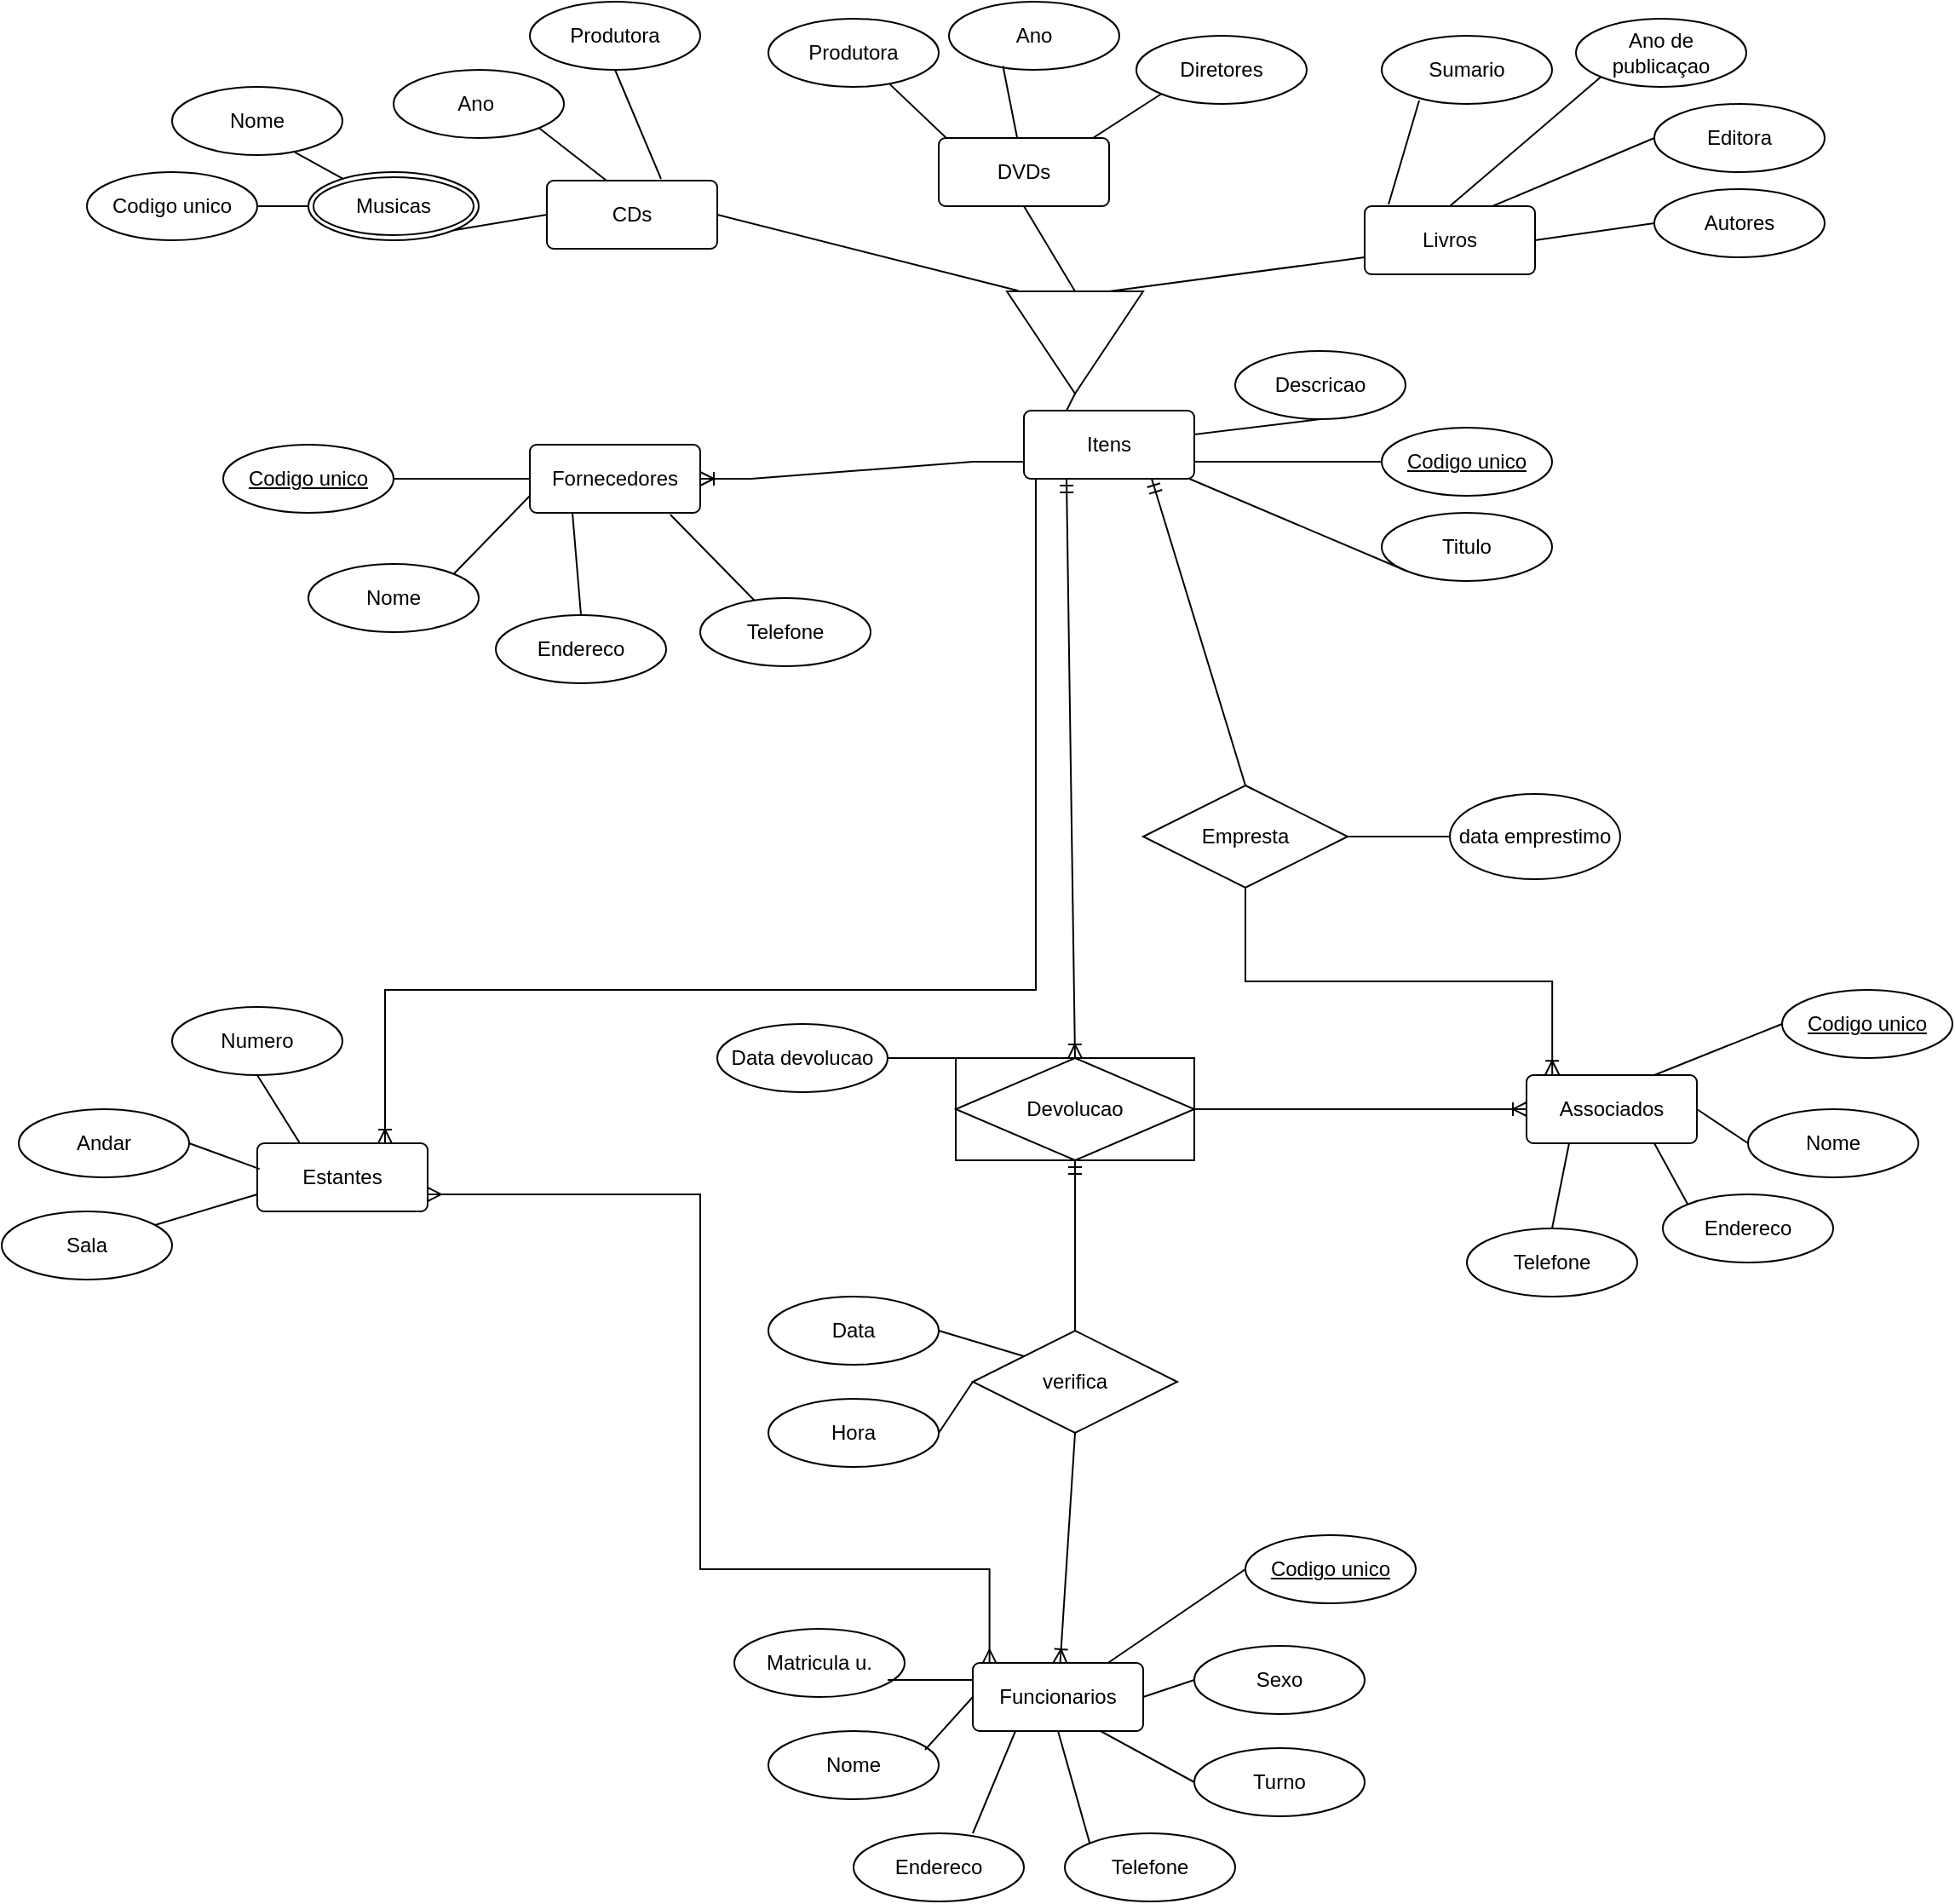 <mxfile version="20.4.0" type="github">
  <diagram id="hpWiv_jural1kcYw1NPe" name="Página-1">
    <mxGraphModel dx="2324" dy="802" grid="1" gridSize="10" guides="1" tooltips="1" connect="1" arrows="1" fold="1" page="1" pageScale="1" pageWidth="827" pageHeight="1169" math="0" shadow="0">
      <root>
        <mxCell id="0" />
        <mxCell id="1" parent="0" />
        <mxCell id="-ycZo09rl3yxQQLWmrfk-1" value="Itens" style="rounded=1;arcSize=10;whiteSpace=wrap;html=1;align=center;" parent="1" vertex="1">
          <mxGeometry x="80" y="250" width="100" height="40" as="geometry" />
        </mxCell>
        <mxCell id="-ycZo09rl3yxQQLWmrfk-4" value="Titulo" style="ellipse;whiteSpace=wrap;html=1;align=center;" parent="1" vertex="1">
          <mxGeometry x="290" y="310" width="100" height="40" as="geometry" />
        </mxCell>
        <mxCell id="-ycZo09rl3yxQQLWmrfk-5" value="Descricao" style="ellipse;whiteSpace=wrap;html=1;align=center;" parent="1" vertex="1">
          <mxGeometry x="204" y="215" width="100" height="40" as="geometry" />
        </mxCell>
        <mxCell id="-ycZo09rl3yxQQLWmrfk-6" value="" style="endArrow=none;html=1;rounded=0;entryX=0.5;entryY=1;entryDx=0;entryDy=0;" parent="1" source="-ycZo09rl3yxQQLWmrfk-1" target="-ycZo09rl3yxQQLWmrfk-5" edge="1">
          <mxGeometry relative="1" as="geometry">
            <mxPoint x="250" y="360" as="sourcePoint" />
            <mxPoint x="410" y="360" as="targetPoint" />
            <Array as="points" />
          </mxGeometry>
        </mxCell>
        <mxCell id="-ycZo09rl3yxQQLWmrfk-7" value="" style="endArrow=none;html=1;rounded=0;entryX=0;entryY=1;entryDx=0;entryDy=0;" parent="1" source="-ycZo09rl3yxQQLWmrfk-1" target="-ycZo09rl3yxQQLWmrfk-4" edge="1">
          <mxGeometry relative="1" as="geometry">
            <mxPoint x="250" y="360" as="sourcePoint" />
            <mxPoint x="410" y="360" as="targetPoint" />
          </mxGeometry>
        </mxCell>
        <mxCell id="-ycZo09rl3yxQQLWmrfk-20" value="" style="endArrow=none;html=1;rounded=0;exitX=1;exitY=0.75;exitDx=0;exitDy=0;entryX=0;entryY=0.5;entryDx=0;entryDy=0;" parent="1" source="-ycZo09rl3yxQQLWmrfk-1" target="Kw8Kez0jy3es5rZTlUXS-15" edge="1">
          <mxGeometry relative="1" as="geometry">
            <mxPoint x="250" y="310" as="sourcePoint" />
            <mxPoint x="322.187" y="349.571" as="targetPoint" />
          </mxGeometry>
        </mxCell>
        <mxCell id="-ycZo09rl3yxQQLWmrfk-24" value="Musicas" style="ellipse;shape=doubleEllipse;margin=3;whiteSpace=wrap;html=1;align=center;" parent="1" vertex="1">
          <mxGeometry x="-340" y="110" width="100" height="40" as="geometry" />
        </mxCell>
        <mxCell id="-ycZo09rl3yxQQLWmrfk-25" value="Produtora" style="ellipse;whiteSpace=wrap;html=1;align=center;" parent="1" vertex="1">
          <mxGeometry x="-210" y="10" width="100" height="40" as="geometry" />
        </mxCell>
        <mxCell id="-ycZo09rl3yxQQLWmrfk-26" value="Ano&amp;nbsp;" style="ellipse;whiteSpace=wrap;html=1;align=center;" parent="1" vertex="1">
          <mxGeometry x="-290" y="50" width="100" height="40" as="geometry" />
        </mxCell>
        <mxCell id="-ycZo09rl3yxQQLWmrfk-27" value="" style="endArrow=none;html=1;rounded=0;exitX=0.67;exitY=-0.025;exitDx=0;exitDy=0;entryX=0.5;entryY=1;entryDx=0;entryDy=0;exitPerimeter=0;" parent="1" target="-ycZo09rl3yxQQLWmrfk-25" edge="1" source="Kw8Kez0jy3es5rZTlUXS-4">
          <mxGeometry relative="1" as="geometry">
            <mxPoint x="-170" y="150" as="sourcePoint" />
            <mxPoint x="170" y="100" as="targetPoint" />
          </mxGeometry>
        </mxCell>
        <mxCell id="-ycZo09rl3yxQQLWmrfk-28" value="" style="endArrow=none;html=1;rounded=0;entryX=1;entryY=1;entryDx=0;entryDy=0;exitX=0.35;exitY=0;exitDx=0;exitDy=0;exitPerimeter=0;" parent="1" source="Kw8Kez0jy3es5rZTlUXS-4" target="-ycZo09rl3yxQQLWmrfk-26" edge="1">
          <mxGeometry relative="1" as="geometry">
            <mxPoint x="-205.355" y="155.858" as="sourcePoint" />
            <mxPoint x="170" y="100" as="targetPoint" />
          </mxGeometry>
        </mxCell>
        <mxCell id="-ycZo09rl3yxQQLWmrfk-29" value="" style="endArrow=none;html=1;rounded=0;exitX=1;exitY=1;exitDx=0;exitDy=0;entryX=0;entryY=0.5;entryDx=0;entryDy=0;" parent="1" source="-ycZo09rl3yxQQLWmrfk-24" target="Kw8Kez0jy3es5rZTlUXS-4" edge="1">
          <mxGeometry relative="1" as="geometry">
            <mxPoint x="-200" y="80" as="sourcePoint" />
            <mxPoint x="-220" y="170" as="targetPoint" />
          </mxGeometry>
        </mxCell>
        <mxCell id="-ycZo09rl3yxQQLWmrfk-30" value="Nome" style="ellipse;whiteSpace=wrap;html=1;align=center;" parent="1" vertex="1">
          <mxGeometry x="-420" y="60" width="100" height="40" as="geometry" />
        </mxCell>
        <mxCell id="-ycZo09rl3yxQQLWmrfk-31" value="Codigo unico" style="ellipse;whiteSpace=wrap;html=1;align=center;" parent="1" vertex="1">
          <mxGeometry x="-470" y="110" width="100" height="40" as="geometry" />
        </mxCell>
        <mxCell id="-ycZo09rl3yxQQLWmrfk-32" value="" style="endArrow=none;html=1;rounded=0;exitX=0;exitY=0.5;exitDx=0;exitDy=0;entryX=1;entryY=0.5;entryDx=0;entryDy=0;" parent="1" source="-ycZo09rl3yxQQLWmrfk-24" target="-ycZo09rl3yxQQLWmrfk-31" edge="1">
          <mxGeometry relative="1" as="geometry">
            <mxPoint x="-150" y="40" as="sourcePoint" />
            <mxPoint x="10" y="40" as="targetPoint" />
          </mxGeometry>
        </mxCell>
        <mxCell id="-ycZo09rl3yxQQLWmrfk-33" value="" style="endArrow=none;html=1;rounded=0;exitX=0.72;exitY=0.957;exitDx=0;exitDy=0;exitPerimeter=0;" parent="1" source="-ycZo09rl3yxQQLWmrfk-30" target="-ycZo09rl3yxQQLWmrfk-24" edge="1">
          <mxGeometry relative="1" as="geometry">
            <mxPoint x="-340" y="30" as="sourcePoint" />
            <mxPoint x="-180" y="30" as="targetPoint" />
          </mxGeometry>
        </mxCell>
        <mxCell id="-ycZo09rl3yxQQLWmrfk-36" value="Diretores" style="ellipse;whiteSpace=wrap;html=1;align=center;" parent="1" vertex="1">
          <mxGeometry x="146" y="30" width="100" height="40" as="geometry" />
        </mxCell>
        <mxCell id="-ycZo09rl3yxQQLWmrfk-37" value="Ano" style="ellipse;whiteSpace=wrap;html=1;align=center;" parent="1" vertex="1">
          <mxGeometry x="36" y="10" width="100" height="40" as="geometry" />
        </mxCell>
        <mxCell id="-ycZo09rl3yxQQLWmrfk-38" value="Produtora" style="ellipse;whiteSpace=wrap;html=1;align=center;" parent="1" vertex="1">
          <mxGeometry x="-70" y="20" width="100" height="40" as="geometry" />
        </mxCell>
        <mxCell id="-ycZo09rl3yxQQLWmrfk-39" value="" style="endArrow=none;html=1;rounded=0;exitX=0;exitY=0;exitDx=0;exitDy=0;entryX=0.714;entryY=0.964;entryDx=0;entryDy=0;entryPerimeter=0;" parent="1" target="-ycZo09rl3yxQQLWmrfk-38" edge="1">
          <mxGeometry relative="1" as="geometry">
            <mxPoint x="40.645" y="95.858" as="sourcePoint" />
            <mxPoint x="236" y="130" as="targetPoint" />
          </mxGeometry>
        </mxCell>
        <mxCell id="-ycZo09rl3yxQQLWmrfk-40" value="" style="endArrow=none;html=1;rounded=0;exitX=0.317;exitY=0.943;exitDx=0;exitDy=0;exitPerimeter=0;" parent="1" source="-ycZo09rl3yxQQLWmrfk-37" edge="1">
          <mxGeometry relative="1" as="geometry">
            <mxPoint x="76" y="50" as="sourcePoint" />
            <mxPoint x="76.05" y="90" as="targetPoint" />
          </mxGeometry>
        </mxCell>
        <mxCell id="-ycZo09rl3yxQQLWmrfk-41" value="" style="endArrow=none;html=1;rounded=0;entryX=0;entryY=1;entryDx=0;entryDy=0;exitX=1;exitY=0;exitDx=0;exitDy=0;" parent="1" target="-ycZo09rl3yxQQLWmrfk-36" edge="1">
          <mxGeometry relative="1" as="geometry">
            <mxPoint x="111.355" y="95.858" as="sourcePoint" />
            <mxPoint x="286" y="80" as="targetPoint" />
          </mxGeometry>
        </mxCell>
        <mxCell id="-ycZo09rl3yxQQLWmrfk-47" value="" style="endArrow=none;html=1;rounded=0;entryX=0.25;entryY=0;entryDx=0;entryDy=0;exitX=1;exitY=0.5;exitDx=0;exitDy=0;" parent="1" source="Kw8Kez0jy3es5rZTlUXS-1" target="-ycZo09rl3yxQQLWmrfk-1" edge="1">
          <mxGeometry relative="1" as="geometry">
            <mxPoint x="70" y="140" as="sourcePoint" />
            <mxPoint x="230" y="140" as="targetPoint" />
          </mxGeometry>
        </mxCell>
        <mxCell id="-ycZo09rl3yxQQLWmrfk-48" value="" style="endArrow=none;html=1;rounded=0;entryX=-0.006;entryY=0.917;entryDx=0;entryDy=0;exitX=1;exitY=0.5;exitDx=0;exitDy=0;entryPerimeter=0;" parent="1" source="Kw8Kez0jy3es5rZTlUXS-4" target="Kw8Kez0jy3es5rZTlUXS-1" edge="1">
          <mxGeometry relative="1" as="geometry">
            <mxPoint x="-30" y="270" as="sourcePoint" />
            <mxPoint x="230" y="140" as="targetPoint" />
          </mxGeometry>
        </mxCell>
        <mxCell id="-ycZo09rl3yxQQLWmrfk-50" value="Associados" style="rounded=1;arcSize=10;whiteSpace=wrap;html=1;align=center;" parent="1" vertex="1">
          <mxGeometry x="375" y="640" width="100" height="40" as="geometry" />
        </mxCell>
        <mxCell id="-ycZo09rl3yxQQLWmrfk-51" value="Funcionarios" style="rounded=1;arcSize=10;whiteSpace=wrap;html=1;align=center;" parent="1" vertex="1">
          <mxGeometry x="50" y="985" width="100" height="40" as="geometry" />
        </mxCell>
        <mxCell id="-ycZo09rl3yxQQLWmrfk-52" value="Fornecedores" style="rounded=1;arcSize=10;whiteSpace=wrap;html=1;align=center;" parent="1" vertex="1">
          <mxGeometry x="-210" y="270" width="100" height="40" as="geometry" />
        </mxCell>
        <mxCell id="-ycZo09rl3yxQQLWmrfk-54" value="Endereco" style="ellipse;whiteSpace=wrap;html=1;align=center;" parent="1" vertex="1">
          <mxGeometry x="-230" y="370" width="100" height="40" as="geometry" />
        </mxCell>
        <mxCell id="-ycZo09rl3yxQQLWmrfk-55" value="Nome" style="ellipse;whiteSpace=wrap;html=1;align=center;" parent="1" vertex="1">
          <mxGeometry x="-340" y="340" width="100" height="40" as="geometry" />
        </mxCell>
        <mxCell id="-ycZo09rl3yxQQLWmrfk-57" value="" style="endArrow=none;html=1;rounded=0;exitX=1;exitY=0.5;exitDx=0;exitDy=0;" parent="1" edge="1" source="Kw8Kez0jy3es5rZTlUXS-16">
          <mxGeometry relative="1" as="geometry">
            <mxPoint x="-280" y="290" as="sourcePoint" />
            <mxPoint x="-210" y="290" as="targetPoint" />
          </mxGeometry>
        </mxCell>
        <mxCell id="-ycZo09rl3yxQQLWmrfk-58" value="" style="endArrow=none;html=1;rounded=0;entryX=0;entryY=0.75;entryDx=0;entryDy=0;exitX=1;exitY=0;exitDx=0;exitDy=0;" parent="1" source="-ycZo09rl3yxQQLWmrfk-55" target="-ycZo09rl3yxQQLWmrfk-52" edge="1">
          <mxGeometry relative="1" as="geometry">
            <mxPoint x="-270" y="340" as="sourcePoint" />
            <mxPoint x="-110" y="340" as="targetPoint" />
          </mxGeometry>
        </mxCell>
        <mxCell id="-ycZo09rl3yxQQLWmrfk-59" value="" style="endArrow=none;html=1;rounded=0;entryX=0.25;entryY=1;entryDx=0;entryDy=0;" parent="1" target="-ycZo09rl3yxQQLWmrfk-52" edge="1">
          <mxGeometry relative="1" as="geometry">
            <mxPoint x="-180" y="370" as="sourcePoint" />
            <mxPoint x="-20" y="370" as="targetPoint" />
          </mxGeometry>
        </mxCell>
        <mxCell id="-ycZo09rl3yxQQLWmrfk-60" value="" style="endArrow=none;html=1;rounded=0;entryX=0.824;entryY=1.025;entryDx=0;entryDy=0;entryPerimeter=0;startArrow=none;" parent="1" source="-ycZo09rl3yxQQLWmrfk-53" target="-ycZo09rl3yxQQLWmrfk-52" edge="1">
          <mxGeometry relative="1" as="geometry">
            <mxPoint x="-60" y="380" as="sourcePoint" />
            <mxPoint x="90" y="370" as="targetPoint" />
          </mxGeometry>
        </mxCell>
        <mxCell id="-ycZo09rl3yxQQLWmrfk-62" value="Matricula u." style="ellipse;whiteSpace=wrap;html=1;align=center;" parent="1" vertex="1">
          <mxGeometry x="-90" y="965" width="100" height="40" as="geometry" />
        </mxCell>
        <mxCell id="-ycZo09rl3yxQQLWmrfk-63" value="Nome" style="ellipse;whiteSpace=wrap;html=1;align=center;" parent="1" vertex="1">
          <mxGeometry x="-70" y="1025" width="100" height="40" as="geometry" />
        </mxCell>
        <mxCell id="-ycZo09rl3yxQQLWmrfk-64" value="Sexo" style="ellipse;whiteSpace=wrap;html=1;align=center;" parent="1" vertex="1">
          <mxGeometry x="180" y="975" width="100" height="40" as="geometry" />
        </mxCell>
        <mxCell id="-ycZo09rl3yxQQLWmrfk-65" value="Turno" style="ellipse;whiteSpace=wrap;html=1;align=center;" parent="1" vertex="1">
          <mxGeometry x="180" y="1035" width="100" height="40" as="geometry" />
        </mxCell>
        <mxCell id="-ycZo09rl3yxQQLWmrfk-66" value="Telefone" style="ellipse;whiteSpace=wrap;html=1;align=center;" parent="1" vertex="1">
          <mxGeometry x="104" y="1085.0" width="100" height="40" as="geometry" />
        </mxCell>
        <mxCell id="-ycZo09rl3yxQQLWmrfk-67" value="Endereco" style="ellipse;whiteSpace=wrap;html=1;align=center;" parent="1" vertex="1">
          <mxGeometry x="-20" y="1085.0" width="100" height="40" as="geometry" />
        </mxCell>
        <mxCell id="-ycZo09rl3yxQQLWmrfk-68" value="" style="endArrow=none;html=1;rounded=0;exitX=0;exitY=0.5;exitDx=0;exitDy=0;" parent="1" source="Kw8Kez0jy3es5rZTlUXS-18" target="-ycZo09rl3yxQQLWmrfk-51" edge="1">
          <mxGeometry relative="1" as="geometry">
            <mxPoint x="218.799" y="924.204" as="sourcePoint" />
            <mxPoint x="210" y="945" as="targetPoint" />
            <Array as="points" />
          </mxGeometry>
        </mxCell>
        <mxCell id="-ycZo09rl3yxQQLWmrfk-69" value="" style="endArrow=none;html=1;rounded=0;entryX=0;entryY=0.25;entryDx=0;entryDy=0;" parent="1" target="-ycZo09rl3yxQQLWmrfk-51" edge="1">
          <mxGeometry relative="1" as="geometry">
            <mxPoint y="995" as="sourcePoint" />
            <mxPoint x="160" y="995" as="targetPoint" />
          </mxGeometry>
        </mxCell>
        <mxCell id="-ycZo09rl3yxQQLWmrfk-70" value="" style="endArrow=none;html=1;rounded=0;entryX=0;entryY=0.5;entryDx=0;entryDy=0;exitX=0.92;exitY=0.275;exitDx=0;exitDy=0;exitPerimeter=0;" parent="1" source="-ycZo09rl3yxQQLWmrfk-63" target="-ycZo09rl3yxQQLWmrfk-51" edge="1">
          <mxGeometry relative="1" as="geometry">
            <mxPoint x="20" y="1045.0" as="sourcePoint" />
            <mxPoint x="180" y="1045.0" as="targetPoint" />
          </mxGeometry>
        </mxCell>
        <mxCell id="-ycZo09rl3yxQQLWmrfk-71" value="" style="endArrow=none;html=1;rounded=0;entryX=0.25;entryY=1;entryDx=0;entryDy=0;" parent="1" target="-ycZo09rl3yxQQLWmrfk-51" edge="1">
          <mxGeometry relative="1" as="geometry">
            <mxPoint x="50" y="1085.0" as="sourcePoint" />
            <mxPoint x="210" y="1085.0" as="targetPoint" />
          </mxGeometry>
        </mxCell>
        <mxCell id="-ycZo09rl3yxQQLWmrfk-72" value="" style="endArrow=none;html=1;rounded=0;exitX=0;exitY=0;exitDx=0;exitDy=0;entryX=0.5;entryY=1;entryDx=0;entryDy=0;" parent="1" source="-ycZo09rl3yxQQLWmrfk-66" target="-ycZo09rl3yxQQLWmrfk-51" edge="1">
          <mxGeometry relative="1" as="geometry">
            <mxPoint x="120" y="1085.0" as="sourcePoint" />
            <mxPoint x="280" y="1085.0" as="targetPoint" />
          </mxGeometry>
        </mxCell>
        <mxCell id="-ycZo09rl3yxQQLWmrfk-73" value="" style="endArrow=none;html=1;rounded=0;entryX=0.75;entryY=1;entryDx=0;entryDy=0;" parent="1" target="-ycZo09rl3yxQQLWmrfk-51" edge="1">
          <mxGeometry relative="1" as="geometry">
            <mxPoint x="180" y="1055.0" as="sourcePoint" />
            <mxPoint x="340" y="1055.0" as="targetPoint" />
          </mxGeometry>
        </mxCell>
        <mxCell id="-ycZo09rl3yxQQLWmrfk-74" value="" style="endArrow=none;html=1;rounded=0;entryX=0;entryY=0.5;entryDx=0;entryDy=0;exitX=1;exitY=0.5;exitDx=0;exitDy=0;" parent="1" source="-ycZo09rl3yxQQLWmrfk-51" target="-ycZo09rl3yxQQLWmrfk-64" edge="1">
          <mxGeometry relative="1" as="geometry">
            <mxPoint x="140" y="1005" as="sourcePoint" />
            <mxPoint x="280" y="1005" as="targetPoint" />
          </mxGeometry>
        </mxCell>
        <mxCell id="-ycZo09rl3yxQQLWmrfk-75" value="Telefone" style="ellipse;whiteSpace=wrap;html=1;align=center;" parent="1" vertex="1">
          <mxGeometry x="340" y="730" width="100" height="40" as="geometry" />
        </mxCell>
        <mxCell id="-ycZo09rl3yxQQLWmrfk-76" value="Endereco" style="ellipse;whiteSpace=wrap;html=1;align=center;" parent="1" vertex="1">
          <mxGeometry x="455" y="710" width="100" height="40" as="geometry" />
        </mxCell>
        <mxCell id="-ycZo09rl3yxQQLWmrfk-77" value="Nome" style="ellipse;whiteSpace=wrap;html=1;align=center;" parent="1" vertex="1">
          <mxGeometry x="505" y="660" width="100" height="40" as="geometry" />
        </mxCell>
        <mxCell id="-ycZo09rl3yxQQLWmrfk-79" value="" style="endArrow=none;html=1;rounded=0;entryX=0.5;entryY=0;entryDx=0;entryDy=0;exitX=0.25;exitY=1;exitDx=0;exitDy=0;" parent="1" source="-ycZo09rl3yxQQLWmrfk-50" target="-ycZo09rl3yxQQLWmrfk-75" edge="1">
          <mxGeometry relative="1" as="geometry">
            <mxPoint x="395" y="680" as="sourcePoint" />
            <mxPoint x="395" y="720" as="targetPoint" />
          </mxGeometry>
        </mxCell>
        <mxCell id="-ycZo09rl3yxQQLWmrfk-80" value="" style="endArrow=none;html=1;rounded=0;entryX=0.75;entryY=1;entryDx=0;entryDy=0;exitX=0;exitY=0;exitDx=0;exitDy=0;" parent="1" source="-ycZo09rl3yxQQLWmrfk-76" target="-ycZo09rl3yxQQLWmrfk-50" edge="1">
          <mxGeometry relative="1" as="geometry">
            <mxPoint x="475" y="710" as="sourcePoint" />
            <mxPoint x="635" y="710" as="targetPoint" />
          </mxGeometry>
        </mxCell>
        <mxCell id="-ycZo09rl3yxQQLWmrfk-81" value="" style="endArrow=none;html=1;rounded=0;entryX=1;entryY=0.5;entryDx=0;entryDy=0;" parent="1" target="-ycZo09rl3yxQQLWmrfk-50" edge="1">
          <mxGeometry relative="1" as="geometry">
            <mxPoint x="505" y="680" as="sourcePoint" />
            <mxPoint x="665" y="680" as="targetPoint" />
          </mxGeometry>
        </mxCell>
        <mxCell id="-ycZo09rl3yxQQLWmrfk-82" value="" style="endArrow=none;html=1;rounded=0;entryX=0.75;entryY=0;entryDx=0;entryDy=0;exitX=0;exitY=0.5;exitDx=0;exitDy=0;" parent="1" target="-ycZo09rl3yxQQLWmrfk-50" edge="1" source="Kw8Kez0jy3es5rZTlUXS-19">
          <mxGeometry relative="1" as="geometry">
            <mxPoint x="515" y="620" as="sourcePoint" />
            <mxPoint x="675" y="620" as="targetPoint" />
          </mxGeometry>
        </mxCell>
        <mxCell id="-ycZo09rl3yxQQLWmrfk-87" value="data emprestimo" style="ellipse;whiteSpace=wrap;html=1;align=center;" parent="1" vertex="1">
          <mxGeometry x="330" y="475" width="100" height="50" as="geometry" />
        </mxCell>
        <mxCell id="-ycZo09rl3yxQQLWmrfk-88" value="" style="endArrow=none;html=1;rounded=0;entryX=0;entryY=0.5;entryDx=0;entryDy=0;exitX=1;exitY=0.5;exitDx=0;exitDy=0;" parent="1" source="Kw8Kez0jy3es5rZTlUXS-23" target="-ycZo09rl3yxQQLWmrfk-87" edge="1">
          <mxGeometry relative="1" as="geometry">
            <mxPoint x="264" y="500" as="sourcePoint" />
            <mxPoint x="-260" y="415" as="targetPoint" />
          </mxGeometry>
        </mxCell>
        <mxCell id="-ycZo09rl3yxQQLWmrfk-92" value="" style="fontSize=12;html=1;endArrow=ERoneToMany;rounded=0;exitX=0.5;exitY=1;exitDx=0;exitDy=0;startArrow=none;" parent="1" source="-ycZo09rl3yxQQLWmrfk-95" target="-ycZo09rl3yxQQLWmrfk-51" edge="1">
          <mxGeometry width="100" height="100" relative="1" as="geometry">
            <mxPoint x="114" y="961.36" as="sourcePoint" />
            <mxPoint x="110" y="980" as="targetPoint" />
          </mxGeometry>
        </mxCell>
        <mxCell id="-ycZo09rl3yxQQLWmrfk-93" value="Data devolucao" style="ellipse;whiteSpace=wrap;html=1;align=center;" parent="1" vertex="1">
          <mxGeometry x="-100" y="610" width="100" height="40" as="geometry" />
        </mxCell>
        <mxCell id="-ycZo09rl3yxQQLWmrfk-94" value="" style="endArrow=none;html=1;rounded=0;entryX=0.75;entryY=0;entryDx=0;entryDy=0;exitX=1;exitY=0.5;exitDx=0;exitDy=0;" parent="1" source="-ycZo09rl3yxQQLWmrfk-93" target="-ycZo09rl3yxQQLWmrfk-116" edge="1">
          <mxGeometry relative="1" as="geometry">
            <mxPoint x="20" y="590" as="sourcePoint" />
            <mxPoint x="50" y="660" as="targetPoint" />
          </mxGeometry>
        </mxCell>
        <mxCell id="-ycZo09rl3yxQQLWmrfk-95" value="verifica" style="shape=rhombus;perimeter=rhombusPerimeter;whiteSpace=wrap;html=1;align=center;" parent="1" vertex="1">
          <mxGeometry x="50" y="790" width="120" height="60" as="geometry" />
        </mxCell>
        <mxCell id="-ycZo09rl3yxQQLWmrfk-98" value="Hora" style="ellipse;whiteSpace=wrap;html=1;align=center;" parent="1" vertex="1">
          <mxGeometry x="-70" y="830" width="100" height="40" as="geometry" />
        </mxCell>
        <mxCell id="-ycZo09rl3yxQQLWmrfk-99" value="" style="endArrow=none;html=1;rounded=0;exitX=0;exitY=0.5;exitDx=0;exitDy=0;entryX=1;entryY=0.5;entryDx=0;entryDy=0;" parent="1" source="-ycZo09rl3yxQQLWmrfk-95" target="-ycZo09rl3yxQQLWmrfk-98" edge="1">
          <mxGeometry relative="1" as="geometry">
            <mxPoint x="54" y="931.36" as="sourcePoint" />
            <mxPoint x="-34.645" y="920.002" as="targetPoint" />
          </mxGeometry>
        </mxCell>
        <mxCell id="-ycZo09rl3yxQQLWmrfk-100" value="Data" style="ellipse;whiteSpace=wrap;html=1;align=center;" parent="1" vertex="1">
          <mxGeometry x="-70" y="770" width="100" height="40" as="geometry" />
        </mxCell>
        <mxCell id="-ycZo09rl3yxQQLWmrfk-101" value="" style="endArrow=none;html=1;rounded=0;exitX=1;exitY=0.5;exitDx=0;exitDy=0;entryX=0;entryY=0;entryDx=0;entryDy=0;" parent="1" source="-ycZo09rl3yxQQLWmrfk-100" target="-ycZo09rl3yxQQLWmrfk-95" edge="1">
          <mxGeometry relative="1" as="geometry">
            <mxPoint x="170" y="910" as="sourcePoint" />
            <mxPoint x="300" y="920" as="targetPoint" />
          </mxGeometry>
        </mxCell>
        <mxCell id="-ycZo09rl3yxQQLWmrfk-53" value="Telefone" style="ellipse;whiteSpace=wrap;html=1;align=center;" parent="1" vertex="1">
          <mxGeometry x="-110" y="360" width="100" height="40" as="geometry" />
        </mxCell>
        <mxCell id="-ycZo09rl3yxQQLWmrfk-103" value="Estantes" style="rounded=1;arcSize=10;whiteSpace=wrap;html=1;align=center;" parent="1" vertex="1">
          <mxGeometry x="-370" y="680" width="100" height="40" as="geometry" />
        </mxCell>
        <mxCell id="-ycZo09rl3yxQQLWmrfk-104" value="Numero" style="ellipse;whiteSpace=wrap;html=1;align=center;" parent="1" vertex="1">
          <mxGeometry x="-420" y="600" width="100" height="40" as="geometry" />
        </mxCell>
        <mxCell id="-ycZo09rl3yxQQLWmrfk-105" value="Sala" style="ellipse;whiteSpace=wrap;html=1;align=center;" parent="1" vertex="1">
          <mxGeometry x="-520" y="720" width="100" height="40" as="geometry" />
        </mxCell>
        <mxCell id="-ycZo09rl3yxQQLWmrfk-106" value="Andar" style="ellipse;whiteSpace=wrap;html=1;align=center;" parent="1" vertex="1">
          <mxGeometry x="-510" y="660" width="100" height="40" as="geometry" />
        </mxCell>
        <mxCell id="-ycZo09rl3yxQQLWmrfk-107" value="" style="endArrow=none;html=1;rounded=0;exitX=0.25;exitY=0;exitDx=0;exitDy=0;entryX=0.5;entryY=1;entryDx=0;entryDy=0;" parent="1" source="-ycZo09rl3yxQQLWmrfk-103" target="-ycZo09rl3yxQQLWmrfk-104" edge="1">
          <mxGeometry relative="1" as="geometry">
            <mxPoint x="-10" y="650" as="sourcePoint" />
            <mxPoint x="150" y="650" as="targetPoint" />
          </mxGeometry>
        </mxCell>
        <mxCell id="-ycZo09rl3yxQQLWmrfk-108" value="" style="endArrow=none;html=1;rounded=0;exitX=1;exitY=0.5;exitDx=0;exitDy=0;entryX=0.013;entryY=0.376;entryDx=0;entryDy=0;entryPerimeter=0;" parent="1" source="-ycZo09rl3yxQQLWmrfk-106" target="-ycZo09rl3yxQQLWmrfk-103" edge="1">
          <mxGeometry relative="1" as="geometry">
            <mxPoint x="-410" y="650" as="sourcePoint" />
            <mxPoint x="-250" y="650" as="targetPoint" />
          </mxGeometry>
        </mxCell>
        <mxCell id="-ycZo09rl3yxQQLWmrfk-109" value="" style="endArrow=none;html=1;rounded=0;entryX=0;entryY=0.75;entryDx=0;entryDy=0;" parent="1" source="-ycZo09rl3yxQQLWmrfk-105" target="-ycZo09rl3yxQQLWmrfk-103" edge="1">
          <mxGeometry relative="1" as="geometry">
            <mxPoint x="-410" y="650" as="sourcePoint" />
            <mxPoint x="-250" y="650" as="targetPoint" />
          </mxGeometry>
        </mxCell>
        <mxCell id="-ycZo09rl3yxQQLWmrfk-110" value="" style="edgeStyle=orthogonalEdgeStyle;fontSize=12;html=1;endArrow=ERoneToMany;rounded=0;entryX=0.75;entryY=0;entryDx=0;entryDy=0;" parent="1" source="-ycZo09rl3yxQQLWmrfk-1" target="-ycZo09rl3yxQQLWmrfk-103" edge="1">
          <mxGeometry width="100" height="100" relative="1" as="geometry">
            <mxPoint x="87" y="360" as="sourcePoint" />
            <mxPoint x="-130" y="540" as="targetPoint" />
            <Array as="points">
              <mxPoint x="87" y="590" />
              <mxPoint x="-295" y="590" />
            </Array>
          </mxGeometry>
        </mxCell>
        <mxCell id="-ycZo09rl3yxQQLWmrfk-112" value="" style="edgeStyle=orthogonalEdgeStyle;fontSize=12;html=1;endArrow=ERmany;startArrow=ERmany;rounded=0;exitX=1;exitY=0.75;exitDx=0;exitDy=0;entryX=0.098;entryY=0.005;entryDx=0;entryDy=0;entryPerimeter=0;" parent="1" source="-ycZo09rl3yxQQLWmrfk-103" target="-ycZo09rl3yxQQLWmrfk-51" edge="1">
          <mxGeometry width="100" height="100" relative="1" as="geometry">
            <mxPoint x="-290" y="760" as="sourcePoint" />
            <mxPoint x="60" y="970" as="targetPoint" />
            <Array as="points">
              <mxPoint x="-110" y="710" />
              <mxPoint x="-110" y="930" />
              <mxPoint x="60" y="930" />
            </Array>
          </mxGeometry>
        </mxCell>
        <mxCell id="-ycZo09rl3yxQQLWmrfk-113" value="" style="edgeStyle=entityRelationEdgeStyle;fontSize=12;html=1;endArrow=ERoneToMany;rounded=0;entryX=1;entryY=0.5;entryDx=0;entryDy=0;exitX=0;exitY=0.75;exitDx=0;exitDy=0;" parent="1" source="-ycZo09rl3yxQQLWmrfk-1" target="-ycZo09rl3yxQQLWmrfk-52" edge="1">
          <mxGeometry width="100" height="100" relative="1" as="geometry">
            <mxPoint x="-250" y="310" as="sourcePoint" />
            <mxPoint x="-440" y="290" as="targetPoint" />
          </mxGeometry>
        </mxCell>
        <mxCell id="-ycZo09rl3yxQQLWmrfk-116" value="Devolucao" style="shape=associativeEntity;whiteSpace=wrap;html=1;align=center;" parent="1" vertex="1">
          <mxGeometry x="40" y="630" width="140" height="60" as="geometry" />
        </mxCell>
        <mxCell id="Kw8Kez0jy3es5rZTlUXS-1" value="" style="triangle;whiteSpace=wrap;html=1;direction=south;" vertex="1" parent="1">
          <mxGeometry x="70" y="180" width="80" height="60" as="geometry" />
        </mxCell>
        <mxCell id="Kw8Kez0jy3es5rZTlUXS-2" value="Livros" style="rounded=1;arcSize=10;whiteSpace=wrap;html=1;align=center;" vertex="1" parent="1">
          <mxGeometry x="280" y="130" width="100" height="40" as="geometry" />
        </mxCell>
        <mxCell id="Kw8Kez0jy3es5rZTlUXS-3" value="DVDs" style="rounded=1;arcSize=10;whiteSpace=wrap;html=1;align=center;" vertex="1" parent="1">
          <mxGeometry x="30" y="90" width="100" height="40" as="geometry" />
        </mxCell>
        <mxCell id="Kw8Kez0jy3es5rZTlUXS-4" value="CDs" style="rounded=1;arcSize=10;whiteSpace=wrap;html=1;align=center;" vertex="1" parent="1">
          <mxGeometry x="-200" y="115" width="100" height="40" as="geometry" />
        </mxCell>
        <mxCell id="Kw8Kez0jy3es5rZTlUXS-5" value="" style="endArrow=none;html=1;rounded=0;exitX=0.5;exitY=1;exitDx=0;exitDy=0;entryX=0;entryY=0.5;entryDx=0;entryDy=0;" edge="1" parent="1" source="Kw8Kez0jy3es5rZTlUXS-3" target="Kw8Kez0jy3es5rZTlUXS-1">
          <mxGeometry relative="1" as="geometry">
            <mxPoint x="180" y="30" as="sourcePoint" />
            <mxPoint x="340" y="30" as="targetPoint" />
          </mxGeometry>
        </mxCell>
        <mxCell id="Kw8Kez0jy3es5rZTlUXS-6" value="" style="endArrow=none;html=1;rounded=0;exitX=0;exitY=0.25;exitDx=0;exitDy=0;entryX=0;entryY=0.75;entryDx=0;entryDy=0;" edge="1" parent="1" source="Kw8Kez0jy3es5rZTlUXS-1" target="Kw8Kez0jy3es5rZTlUXS-2">
          <mxGeometry relative="1" as="geometry">
            <mxPoint x="180" y="30" as="sourcePoint" />
            <mxPoint x="340" y="30" as="targetPoint" />
          </mxGeometry>
        </mxCell>
        <mxCell id="Kw8Kez0jy3es5rZTlUXS-7" value="Sumario" style="ellipse;whiteSpace=wrap;html=1;align=center;" vertex="1" parent="1">
          <mxGeometry x="290" y="30" width="100" height="40" as="geometry" />
        </mxCell>
        <mxCell id="Kw8Kez0jy3es5rZTlUXS-8" value="Ano de publicaçao" style="ellipse;whiteSpace=wrap;html=1;align=center;" vertex="1" parent="1">
          <mxGeometry x="404" y="20" width="100" height="40" as="geometry" />
        </mxCell>
        <mxCell id="Kw8Kez0jy3es5rZTlUXS-9" value="Editora" style="ellipse;whiteSpace=wrap;html=1;align=center;" vertex="1" parent="1">
          <mxGeometry x="450" y="70" width="100" height="40" as="geometry" />
        </mxCell>
        <mxCell id="Kw8Kez0jy3es5rZTlUXS-10" value="Autores" style="ellipse;whiteSpace=wrap;html=1;align=center;" vertex="1" parent="1">
          <mxGeometry x="450" y="120" width="100" height="40" as="geometry" />
        </mxCell>
        <mxCell id="Kw8Kez0jy3es5rZTlUXS-11" value="" style="endArrow=none;html=1;rounded=0;exitX=0.14;exitY=-0.025;exitDx=0;exitDy=0;exitPerimeter=0;entryX=0.22;entryY=0.95;entryDx=0;entryDy=0;entryPerimeter=0;" edge="1" parent="1" source="Kw8Kez0jy3es5rZTlUXS-2" target="Kw8Kez0jy3es5rZTlUXS-7">
          <mxGeometry relative="1" as="geometry">
            <mxPoint x="180" y="30" as="sourcePoint" />
            <mxPoint x="320" y="60" as="targetPoint" />
          </mxGeometry>
        </mxCell>
        <mxCell id="Kw8Kez0jy3es5rZTlUXS-12" value="" style="endArrow=none;html=1;rounded=0;entryX=0;entryY=1;entryDx=0;entryDy=0;exitX=0.5;exitY=0;exitDx=0;exitDy=0;" edge="1" parent="1" source="Kw8Kez0jy3es5rZTlUXS-2" target="Kw8Kez0jy3es5rZTlUXS-8">
          <mxGeometry relative="1" as="geometry">
            <mxPoint x="180" y="30" as="sourcePoint" />
            <mxPoint x="340" y="30" as="targetPoint" />
          </mxGeometry>
        </mxCell>
        <mxCell id="Kw8Kez0jy3es5rZTlUXS-13" value="" style="endArrow=none;html=1;rounded=0;entryX=0;entryY=0.5;entryDx=0;entryDy=0;exitX=0.75;exitY=0;exitDx=0;exitDy=0;" edge="1" parent="1" source="Kw8Kez0jy3es5rZTlUXS-2" target="Kw8Kez0jy3es5rZTlUXS-9">
          <mxGeometry relative="1" as="geometry">
            <mxPoint x="180" y="30" as="sourcePoint" />
            <mxPoint x="340" y="30" as="targetPoint" />
          </mxGeometry>
        </mxCell>
        <mxCell id="Kw8Kez0jy3es5rZTlUXS-14" value="" style="endArrow=none;html=1;rounded=0;entryX=0;entryY=0.5;entryDx=0;entryDy=0;exitX=1;exitY=0.5;exitDx=0;exitDy=0;" edge="1" parent="1" source="Kw8Kez0jy3es5rZTlUXS-2" target="Kw8Kez0jy3es5rZTlUXS-10">
          <mxGeometry relative="1" as="geometry">
            <mxPoint x="180" y="30" as="sourcePoint" />
            <mxPoint x="340" y="30" as="targetPoint" />
          </mxGeometry>
        </mxCell>
        <mxCell id="Kw8Kez0jy3es5rZTlUXS-15" value="Codigo unico" style="ellipse;whiteSpace=wrap;html=1;align=center;fontStyle=4;" vertex="1" parent="1">
          <mxGeometry x="290" y="260" width="100" height="40" as="geometry" />
        </mxCell>
        <mxCell id="Kw8Kez0jy3es5rZTlUXS-16" value="Codigo unico" style="ellipse;whiteSpace=wrap;html=1;align=center;fontStyle=4;" vertex="1" parent="1">
          <mxGeometry x="-390" y="270" width="100" height="40" as="geometry" />
        </mxCell>
        <mxCell id="Kw8Kez0jy3es5rZTlUXS-18" value="Codigo unico" style="ellipse;whiteSpace=wrap;html=1;align=center;fontStyle=4;" vertex="1" parent="1">
          <mxGeometry x="210" y="910" width="100" height="40" as="geometry" />
        </mxCell>
        <mxCell id="Kw8Kez0jy3es5rZTlUXS-19" value="Codigo unico" style="ellipse;whiteSpace=wrap;html=1;align=center;fontStyle=4;" vertex="1" parent="1">
          <mxGeometry x="525" y="590" width="100" height="40" as="geometry" />
        </mxCell>
        <mxCell id="Kw8Kez0jy3es5rZTlUXS-22" value="" style="edgeStyle=orthogonalEdgeStyle;fontSize=12;html=1;endArrow=ERoneToMany;rounded=0;entryX=0.151;entryY=-0.01;entryDx=0;entryDy=0;entryPerimeter=0;exitX=0.5;exitY=1;exitDx=0;exitDy=0;" edge="1" parent="1" source="Kw8Kez0jy3es5rZTlUXS-23" target="-ycZo09rl3yxQQLWmrfk-50">
          <mxGeometry width="100" height="100" relative="1" as="geometry">
            <mxPoint x="440" y="530" as="sourcePoint" />
            <mxPoint x="470" y="490" as="targetPoint" />
          </mxGeometry>
        </mxCell>
        <mxCell id="Kw8Kez0jy3es5rZTlUXS-23" value="Empresta" style="shape=rhombus;perimeter=rhombusPerimeter;whiteSpace=wrap;html=1;align=center;" vertex="1" parent="1">
          <mxGeometry x="150" y="470" width="120" height="60" as="geometry" />
        </mxCell>
        <mxCell id="Kw8Kez0jy3es5rZTlUXS-25" value="" style="fontSize=12;html=1;endArrow=ERmandOne;rounded=0;entryX=0.75;entryY=1;entryDx=0;entryDy=0;exitX=0.5;exitY=0;exitDx=0;exitDy=0;" edge="1" parent="1" source="Kw8Kez0jy3es5rZTlUXS-23" target="-ycZo09rl3yxQQLWmrfk-1">
          <mxGeometry width="100" height="100" relative="1" as="geometry">
            <mxPoint x="320" y="650" as="sourcePoint" />
            <mxPoint x="160" y="310" as="targetPoint" />
          </mxGeometry>
        </mxCell>
        <mxCell id="Kw8Kez0jy3es5rZTlUXS-27" value="" style="fontSize=12;html=1;endArrow=ERmandOne;rounded=0;entryX=0.5;entryY=1;entryDx=0;entryDy=0;exitX=0.5;exitY=0;exitDx=0;exitDy=0;" edge="1" parent="1" source="-ycZo09rl3yxQQLWmrfk-95" target="-ycZo09rl3yxQQLWmrfk-116">
          <mxGeometry width="100" height="100" relative="1" as="geometry">
            <mxPoint x="350" y="800" as="sourcePoint" />
            <mxPoint x="450" y="700" as="targetPoint" />
          </mxGeometry>
        </mxCell>
        <mxCell id="Kw8Kez0jy3es5rZTlUXS-29" value="" style="fontSize=12;html=1;endArrow=ERoneToMany;startArrow=ERmandOne;rounded=0;exitX=0.25;exitY=1;exitDx=0;exitDy=0;entryX=0.5;entryY=0;entryDx=0;entryDy=0;" edge="1" parent="1" source="-ycZo09rl3yxQQLWmrfk-1" target="-ycZo09rl3yxQQLWmrfk-116">
          <mxGeometry width="100" height="100" relative="1" as="geometry">
            <mxPoint x="110" y="310" as="sourcePoint" />
            <mxPoint x="440" y="530" as="targetPoint" />
          </mxGeometry>
        </mxCell>
        <mxCell id="Kw8Kez0jy3es5rZTlUXS-30" value="" style="fontSize=12;html=1;endArrow=ERoneToMany;rounded=0;exitX=1;exitY=0.5;exitDx=0;exitDy=0;entryX=0;entryY=0.5;entryDx=0;entryDy=0;" edge="1" parent="1" source="-ycZo09rl3yxQQLWmrfk-116" target="-ycZo09rl3yxQQLWmrfk-50">
          <mxGeometry width="100" height="100" relative="1" as="geometry">
            <mxPoint x="340" y="630" as="sourcePoint" />
            <mxPoint x="440" y="530" as="targetPoint" />
          </mxGeometry>
        </mxCell>
      </root>
    </mxGraphModel>
  </diagram>
</mxfile>
